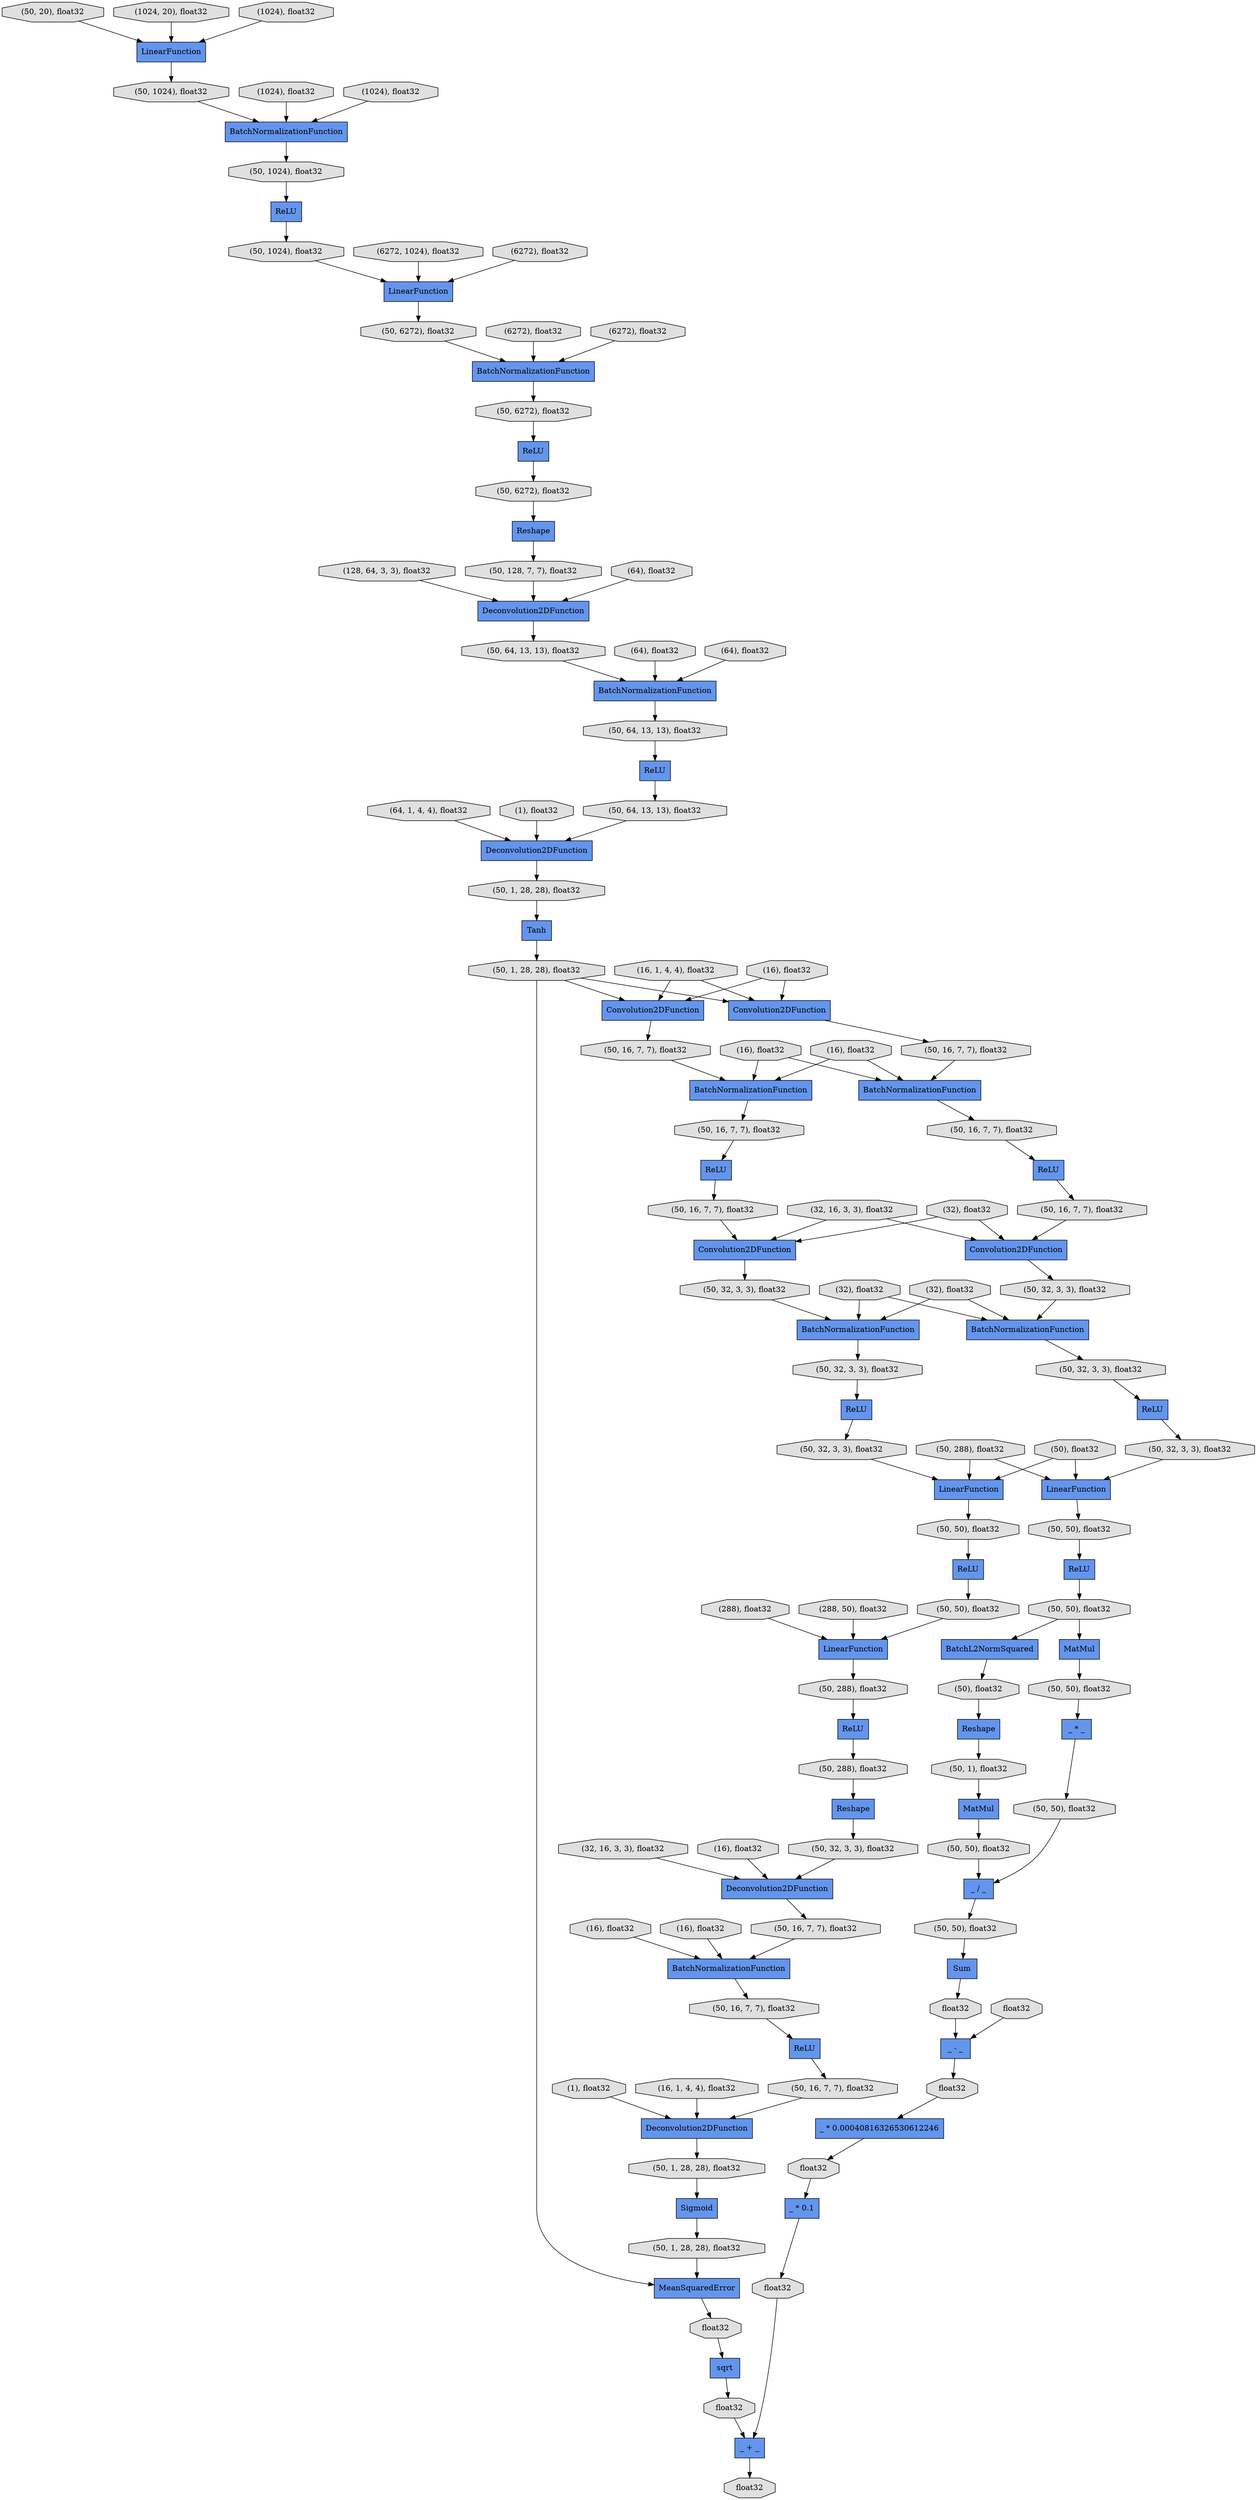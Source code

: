 digraph graphname{rankdir=TB;4436336712 [style="filled",label="(50, 16, 7, 7), float32",fillcolor="#E0E0E0",shape="octagon"];4436336880 [style="filled",label="(50, 32, 3, 3), float32",fillcolor="#E0E0E0",shape="octagon"];4436336936 [style="filled",label="BatchNormalizationFunction",fillcolor="#6495ED",shape="record"];4436336992 [style="filled",label="(50, 16, 7, 7), float32",fillcolor="#E0E0E0",shape="octagon"];4436337048 [style="filled",label="float32",fillcolor="#E0E0E0",shape="octagon"];4436337104 [style="filled",label="ReLU",fillcolor="#6495ED",shape="record"];4436337216 [style="filled",label="(50, 16, 7, 7), float32",fillcolor="#E0E0E0",shape="octagon"];4436337328 [style="filled",label="Convolution2DFunction",fillcolor="#6495ED",shape="record"];4436337384 [style="filled",label="(50, 50), float32",fillcolor="#E0E0E0",shape="octagon"];4436337496 [style="filled",label="(50, 32, 3, 3), float32",fillcolor="#E0E0E0",shape="octagon"];4436337552 [style="filled",label="LinearFunction",fillcolor="#6495ED",shape="record"];4436337608 [style="filled",label="BatchNormalizationFunction",fillcolor="#6495ED",shape="record"];4436329472 [style="filled",label="BatchNormalizationFunction",fillcolor="#6495ED",shape="record"];4436337720 [style="filled",label="ReLU",fillcolor="#6495ED",shape="record"];4436337832 [style="filled",label="(50), float32",fillcolor="#E0E0E0",shape="octagon"];4436337888 [style="filled",label="ReLU",fillcolor="#6495ED",shape="record"];4436337944 [style="filled",label="Reshape",fillcolor="#6495ED",shape="record"];4436338000 [style="filled",label="(50, 32, 3, 3), float32",fillcolor="#E0E0E0",shape="octagon"];4436329808 [style="filled",label="(50, 16, 7, 7), float32",fillcolor="#E0E0E0",shape="octagon"];4436329864 [style="filled",label="Convolution2DFunction",fillcolor="#6495ED",shape="record"];4436338112 [style="filled",label="float32",fillcolor="#E0E0E0",shape="octagon"];4436338168 [style="filled",label="(50, 50), float32",fillcolor="#E0E0E0",shape="octagon"];4436330032 [style="filled",label="ReLU",fillcolor="#6495ED",shape="record"];4436338280 [style="filled",label="BatchL2NormSquared",fillcolor="#6495ED",shape="record"];4436338336 [style="filled",label="MatMul",fillcolor="#6495ED",shape="record"];4436330144 [style="filled",label="(50, 32, 3, 3), float32",fillcolor="#E0E0E0",shape="octagon"];4436338392 [style="filled",label="MatMul",fillcolor="#6495ED",shape="record"];4436330200 [style="filled",label="(50, 16, 7, 7), float32",fillcolor="#E0E0E0",shape="octagon"];4436338448 [style="filled",label="(50, 1), float32",fillcolor="#E0E0E0",shape="octagon"];4436330256 [style="filled",label="(50, 32, 3, 3), float32",fillcolor="#E0E0E0",shape="octagon"];4436338504 [style="filled",label="(50, 50), float32",fillcolor="#E0E0E0",shape="octagon"];4436330312 [style="filled",label="(50, 32, 3, 3), float32",fillcolor="#E0E0E0",shape="octagon"];4436330368 [style="filled",label="(50, 16, 7, 7), float32",fillcolor="#E0E0E0",shape="octagon"];4436330424 [style="filled",label="Convolution2DFunction",fillcolor="#6495ED",shape="record"];4436330480 [style="filled",label="BatchNormalizationFunction",fillcolor="#6495ED",shape="record"];4436338672 [style="filled",label="float32",fillcolor="#E0E0E0",shape="octagon"];4436338784 [style="filled",label="(50, 50), float32",fillcolor="#E0E0E0",shape="octagon"];4436330592 [style="filled",label="(50, 50), float32",fillcolor="#E0E0E0",shape="octagon"];4436330704 [style="filled",label="(50, 288), float32",fillcolor="#E0E0E0",shape="octagon"];4436330760 [style="filled",label="(50, 32, 3, 3), float32",fillcolor="#E0E0E0",shape="octagon"];4436339008 [style="filled",label="Sum",fillcolor="#6495ED",shape="record"];4436330816 [style="filled",label="(50, 288), float32",fillcolor="#E0E0E0",shape="octagon"];4436339064 [style="filled",label="_ * _",fillcolor="#6495ED",shape="record"];4436330872 [style="filled",label="ReLU",fillcolor="#6495ED",shape="record"];4315130232 [style="filled",label="(128, 64, 3, 3), float32",fillcolor="#E0E0E0",shape="octagon"];4436339120 [style="filled",label="_ / _",fillcolor="#6495ED",shape="record"];4436330928 [style="filled",label="LinearFunction",fillcolor="#6495ED",shape="record"];4436339176 [style="filled",label="(50, 50), float32",fillcolor="#E0E0E0",shape="octagon"];4436331040 [style="filled",label="ReLU",fillcolor="#6495ED",shape="record"];4436331096 [style="filled",label="ReLU",fillcolor="#6495ED",shape="record"];4436339344 [style="filled",label="(50, 50), float32",fillcolor="#E0E0E0",shape="octagon"];4436339400 [style="filled",label="float32",fillcolor="#E0E0E0",shape="octagon"];4436331208 [style="filled",label="(50, 16, 7, 7), float32",fillcolor="#E0E0E0",shape="octagon"];4436339456 [style="filled",label="_ - _",fillcolor="#6495ED",shape="record"];4436331264 [style="filled",label="(50, 50), float32",fillcolor="#E0E0E0",shape="octagon"];4436339512 [style="filled",label="_ * 0.1",fillcolor="#6495ED",shape="record"];4436331320 [style="filled",label="Reshape",fillcolor="#6495ED",shape="record"];4436339568 [style="filled",label="float32",fillcolor="#E0E0E0",shape="octagon"];4436331376 [style="filled",label="LinearFunction",fillcolor="#6495ED",shape="record"];4436339624 [style="filled",label="_ * 0.00040816326530612246",fillcolor="#6495ED",shape="record"];4436339792 [style="filled",label="float32",fillcolor="#E0E0E0",shape="octagon"];4436331600 [style="filled",label="Deconvolution2DFunction",fillcolor="#6495ED",shape="record"];4436339848 [style="filled",label="_ + _",fillcolor="#6495ED",shape="record"];4436331656 [style="filled",label="(50, 16, 7, 7), float32",fillcolor="#E0E0E0",shape="octagon"];4436331712 [style="filled",label="float32",fillcolor="#E0E0E0",shape="octagon"];4436339904 [style="filled",label="float32",fillcolor="#E0E0E0",shape="octagon"];4436331768 [style="filled",label="(50, 1, 28, 28), float32",fillcolor="#E0E0E0",shape="octagon"];4436331824 [style="filled",label="(50, 16, 7, 7), float32",fillcolor="#E0E0E0",shape="octagon"];4436331880 [style="filled",label="ReLU",fillcolor="#6495ED",shape="record"];4436331936 [style="filled",label="(50, 1, 28, 28), float32",fillcolor="#E0E0E0",shape="octagon"];4436331992 [style="filled",label="BatchNormalizationFunction",fillcolor="#6495ED",shape="record"];4436332048 [style="filled",label="Convolution2DFunction",fillcolor="#6495ED",shape="record"];4436332160 [style="filled",label="sqrt",fillcolor="#6495ED",shape="record"];4436332384 [style="filled",label="Deconvolution2DFunction",fillcolor="#6495ED",shape="record"];4436332440 [style="filled",label="Sigmoid",fillcolor="#6495ED",shape="record"];4436332496 [style="filled",label="MeanSquaredError",fillcolor="#6495ED",shape="record"];4436267136 [style="filled",label="LinearFunction",fillcolor="#6495ED",shape="record"];4436267416 [style="filled",label="(50, 20), float32",fillcolor="#E0E0E0",shape="octagon"];4436267528 [style="filled",label="(50, 1024), float32",fillcolor="#E0E0E0",shape="octagon"];4436267584 [style="filled",label="BatchNormalizationFunction",fillcolor="#6495ED",shape="record"];4436267640 [style="filled",label="(50, 1024), float32",fillcolor="#E0E0E0",shape="octagon"];4436267696 [style="filled",label="(50, 6272), float32",fillcolor="#E0E0E0",shape="octagon"];4436267752 [style="filled",label="(50, 1024), float32",fillcolor="#E0E0E0",shape="octagon"];4434014952 [style="filled",label="(1024, 20), float32",fillcolor="#E0E0E0",shape="octagon"];4436267808 [style="filled",label="ReLU",fillcolor="#6495ED",shape="record"];4436267864 [style="filled",label="(50, 6272), float32",fillcolor="#E0E0E0",shape="octagon"];4436267920 [style="filled",label="LinearFunction",fillcolor="#6495ED",shape="record"];4434015120 [style="filled",label="(1024), float32",fillcolor="#E0E0E0",shape="octagon"];4436267976 [style="filled",label="(50, 1, 28, 28), float32",fillcolor="#E0E0E0",shape="octagon"];4434015176 [style="filled",label="(1024), float32",fillcolor="#E0E0E0",shape="octagon"];4436268032 [style="filled",label="ReLU",fillcolor="#6495ED",shape="record"];4434015288 [style="filled",label="(1024), float32",fillcolor="#E0E0E0",shape="octagon"];4436268144 [style="filled",label="(50, 128, 7, 7), float32",fillcolor="#E0E0E0",shape="octagon"];4436268200 [style="filled",label="BatchNormalizationFunction",fillcolor="#6495ED",shape="record"];4434015400 [style="filled",label="(6272, 1024), float32",fillcolor="#E0E0E0",shape="octagon"];4436268312 [style="filled",label="ReLU",fillcolor="#6495ED",shape="record"];4434015512 [style="filled",label="(6272), float32",fillcolor="#E0E0E0",shape="octagon"];4436268368 [style="filled",label="(50, 6272), float32",fillcolor="#E0E0E0",shape="octagon"];4434015568 [style="filled",label="(6272), float32",fillcolor="#E0E0E0",shape="octagon"];4436268424 [style="filled",label="Tanh",fillcolor="#6495ED",shape="record"];4436268480 [style="filled",label="(50, 64, 13, 13), float32",fillcolor="#E0E0E0",shape="octagon"];4434015680 [style="filled",label="(6272), float32",fillcolor="#E0E0E0",shape="octagon"];4436268536 [style="filled",label="Deconvolution2DFunction",fillcolor="#6495ED",shape="record"];4434015792 [style="filled",label="(64), float32",fillcolor="#E0E0E0",shape="octagon"];4436268648 [style="filled",label="Reshape",fillcolor="#6495ED",shape="record"];4434015904 [style="filled",label="(64), float32",fillcolor="#E0E0E0",shape="octagon"];4434015960 [style="filled",label="(64, 1, 4, 4), float32",fillcolor="#E0E0E0",shape="octagon"];4436268760 [style="filled",label="(50, 64, 13, 13), float32",fillcolor="#E0E0E0",shape="octagon"];4434016016 [style="filled",label="(64), float32",fillcolor="#E0E0E0",shape="octagon"];4436268872 [style="filled",label="BatchNormalizationFunction",fillcolor="#6495ED",shape="record"];4434016128 [style="filled",label="(1), float32",fillcolor="#E0E0E0",shape="octagon"];4434016352 [style="filled",label="(16, 1, 4, 4), float32",fillcolor="#E0E0E0",shape="octagon"];4434016464 [style="filled",label="(16), float32",fillcolor="#E0E0E0",shape="octagon"];4436269264 [style="filled",label="Deconvolution2DFunction",fillcolor="#6495ED",shape="record"];4434016520 [style="filled",label="(16), float32",fillcolor="#E0E0E0",shape="octagon"];4436269320 [style="filled",label="(50, 64, 13, 13), float32",fillcolor="#E0E0E0",shape="octagon"];4436269376 [style="filled",label="(50, 1, 28, 28), float32",fillcolor="#E0E0E0",shape="octagon"];4434016632 [style="filled",label="(16), float32",fillcolor="#E0E0E0",shape="octagon"];4434016744 [style="filled",label="(32, 16, 3, 3), float32",fillcolor="#E0E0E0",shape="octagon"];4434016856 [style="filled",label="(32), float32",fillcolor="#E0E0E0",shape="octagon"];4434016912 [style="filled",label="(32), float32",fillcolor="#E0E0E0",shape="octagon"];4434017024 [style="filled",label="(32), float32",fillcolor="#E0E0E0",shape="octagon"];4434017136 [style="filled",label="(50, 288), float32",fillcolor="#E0E0E0",shape="octagon"];4434017248 [style="filled",label="(50), float32",fillcolor="#E0E0E0",shape="octagon"];4434017360 [style="filled",label="(288, 50), float32",fillcolor="#E0E0E0",shape="octagon"];4434017472 [style="filled",label="(288), float32",fillcolor="#E0E0E0",shape="octagon"];4434017528 [style="filled",label="(32, 16, 3, 3), float32",fillcolor="#E0E0E0",shape="octagon"];4434017584 [style="filled",label="(16), float32",fillcolor="#E0E0E0",shape="octagon"];4434017696 [style="filled",label="(16), float32",fillcolor="#E0E0E0",shape="octagon"];4434017752 [style="filled",label="(16, 1, 4, 4), float32",fillcolor="#E0E0E0",shape="octagon"];4434017808 [style="filled",label="(16), float32",fillcolor="#E0E0E0",shape="octagon"];4434017920 [style="filled",label="(1), float32",fillcolor="#E0E0E0",shape="octagon"];4436331656 -> 4436332384;4436338672 -> 4436339624;4436337720 -> 4436338000;4434017752 -> 4436332384;4434016520 -> 4436329472;4436330256 -> 4436330872;4434015288 -> 4436267584;4436331264 -> 4436331096;4436331824 -> 4436331992;4436332048 -> 4436336712;4436269264 -> 4436269376;4436331208 -> 4436331880;4434016520 -> 4436336936;4434017136 -> 4436337552;4436267584 -> 4436267640;4436267696 -> 4436268312;4436268648 -> 4436268144;4434015176 -> 4436267584;4436339624 -> 4436339568;4436338280 -> 4436337832;4436331992 -> 4436331208;4436331040 -> 4436330704;4436337888 -> 4436337384;4436330032 -> 4436330368;4434015960 -> 4436269264;4436337552 -> 4436338168;4436338168 -> 4436337888;4436338336 -> 4436338784;4436330368 -> 4436330424;4434017584 -> 4436331600;4436331376 -> 4436330816;4434015568 -> 4436268200;4436331880 -> 4436331656;4434016856 -> 4436330424;4436330704 -> 4436331320;4436331936 -> 4436332440;4436331320 -> 4436330760;4436330816 -> 4436331040;4436336880 -> 4436337720;4436331600 -> 4436331824;4436330480 -> 4436330256;4436330144 -> 4436330928;4436267976 -> 4436332048;4434017528 -> 4436331600;4436268760 -> 4436268032;4436339176 -> 4436339120;4436339064 -> 4436339176;4436330872 -> 4436330144;4434017696 -> 4436331992;4436267808 -> 4436267752;4436267136 -> 4436267528;4436331768 -> 4436332496;4436330592 -> 4436331376;4436268480 -> 4436268872;4434015512 -> 4436267920;4436268368 -> 4436268648;4436338392 -> 4436338504;4434017360 -> 4436331376;4434015120 -> 4436267136;4434016744 -> 4436330424;4436268872 -> 4436268760;4315130232 -> 4436268536;4436329808 -> 4436329472;4434015400 -> 4436267920;4436337384 -> 4436338280;4436332496 -> 4436331712;4434016352 -> 4436329864;4436336992 -> 4436337104;4436337048 -> 4436339848;4436337944 -> 4436338448;4436330424 -> 4436330312;4436339456 -> 4436338672;4436338112 -> 4436339456;4436339344 -> 4436339008;4436268312 -> 4436268368;4436267528 -> 4436267584;4436338784 -> 4436339120;4436337104 -> 4436337216;4436336936 -> 4436336992;4436267976 -> 4436332496;4436338448 -> 4436338336;4434016352 -> 4436332048;4436330928 -> 4436331264;4436339400 -> 4436339456;4434016912 -> 4436330480;4436267920 -> 4436267864;4434017248 -> 4436337552;4436330200 -> 4436330032;4436332384 -> 4436331936;4436339008 -> 4436338112;4434017808 -> 4436331992;4434015680 -> 4436268200;4434017024 -> 4436337608;4434016744 -> 4436337328;4436268032 -> 4436269320;4436339512 -> 4436339904;4436332440 -> 4436331768;4436268536 -> 4436268480;4436268200 -> 4436267696;4436268424 -> 4436267976;4434016128 -> 4436269264;4436329864 -> 4436329808;4436269320 -> 4436269264;4434016632 -> 4436336936;4436337832 -> 4436337944;4434016856 -> 4436337328;4434016464 -> 4436329864;4436336712 -> 4436336936;4436337496 -> 4436337608;4436337384 -> 4436338392;4436267640 -> 4436267808;4436337608 -> 4436336880;4434017136 -> 4436330928;4436267416 -> 4436267136;4436339848 -> 4436339792;4434014952 -> 4436267136;4436337216 -> 4436337328;4436331712 -> 4436332160;4436332160 -> 4436337048;4436330760 -> 4436331600;4436269376 -> 4436268424;4436331096 -> 4436330592;4436267752 -> 4436267920;4434016912 -> 4436337608;4434016632 -> 4436329472;4436339120 -> 4436339344;4436267976 -> 4436329864;4434017248 -> 4436330928;4436338000 -> 4436337552;4436338504 -> 4436339064;4434016464 -> 4436332048;4436330312 -> 4436330480;4436329472 -> 4436330200;4434016016 -> 4436268872;4434015792 -> 4436268536;4436267864 -> 4436268200;4436268144 -> 4436268536;4436337328 -> 4436337496;4434017472 -> 4436331376;4436339568 -> 4436339512;4434017024 -> 4436330480;4434017920 -> 4436332384;4434015904 -> 4436268872;4436339904 -> 4436339848;}